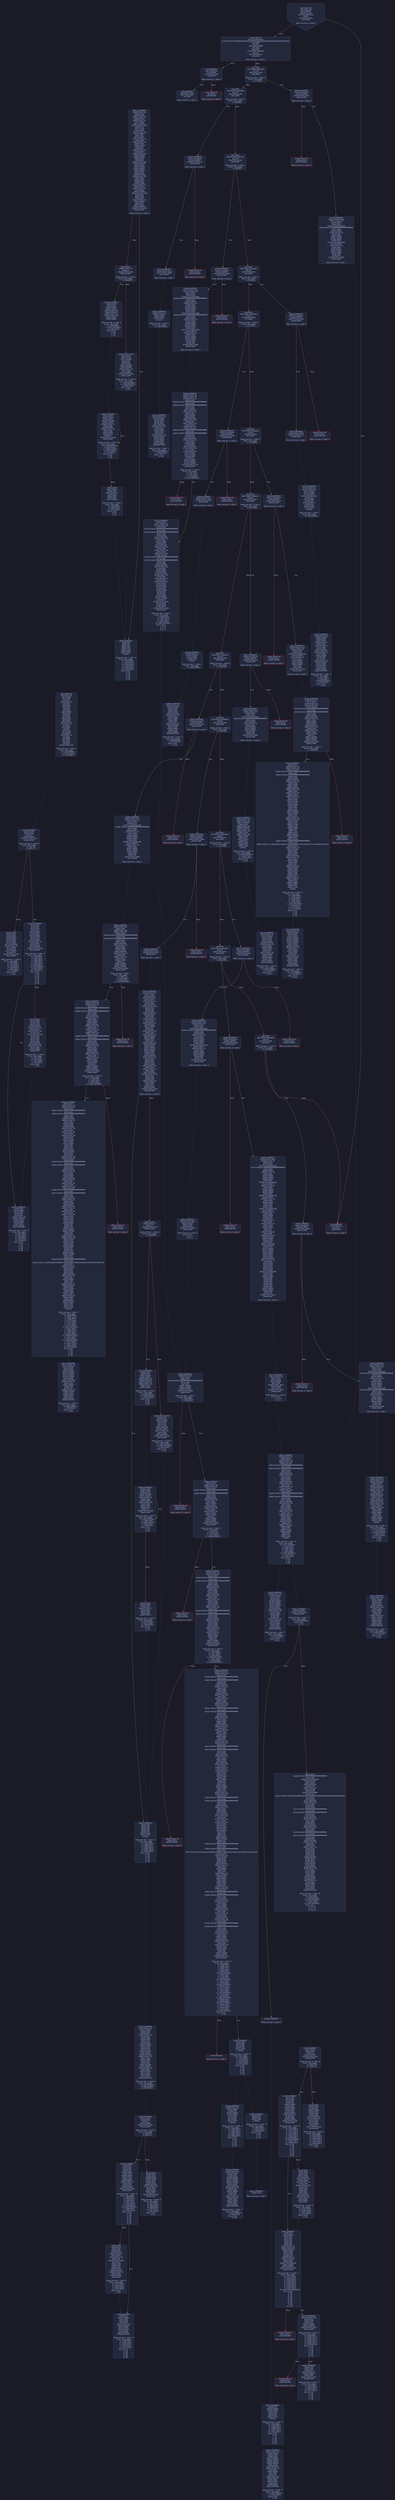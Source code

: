 digraph G {
    node [shape=box, style="filled, rounded", color="#565f89", fontcolor="#c0caf5", fontname="Helvetica", fillcolor="#24283b"];
    edge [color="#414868", fontcolor="#c0caf5", fontname="Helvetica"];
    bgcolor="#1a1b26";
    0 [ label = "[00] PUSH1 60
[02] PUSH1 40
[04] MSTORE
[05] PUSH1 04
[07] CALLDATASIZE
[08] LT
[09] PUSH2 00c5
[0c] JUMPI

Stack size req: 0, sizeΔ: 0
" shape = invhouse]
    1 [ label = "[0d] PUSH1 00
[0f] CALLDATALOAD
[10] PUSH29 0100000000000000000000000000000000000000000000000000000000
[2e] SWAP1
[2f] DIV
[30] PUSH4 ffffffff
[35] AND
[36] DUP1
[37] PUSH4 06fdde03
[3c] EQ
[3d] PUSH2 00ca
[40] JUMPI

Stack size req: 0, sizeΔ: 1
"]
    2 [ label = "[41] DUP1
[42] PUSH4 095ea7b3
[47] EQ
[48] PUSH2 0158
[4b] JUMPI

Stack size req: 1, sizeΔ: 0
Entry->Op usage:
	0->71:EQ:1
"]
    3 [ label = "[4c] DUP1
[4d] PUSH4 18160ddd
[52] EQ
[53] PUSH2 01b2
[56] JUMPI

Stack size req: 1, sizeΔ: 0
Entry->Op usage:
	0->82:EQ:1
"]
    4 [ label = "[57] DUP1
[58] PUSH4 23b872dd
[5d] EQ
[5e] PUSH2 01db
[61] JUMPI

Stack size req: 1, sizeΔ: 0
Entry->Op usage:
	0->93:EQ:1
"]
    5 [ label = "[62] DUP1
[63] PUSH4 313ce567
[68] EQ
[69] PUSH2 0254
[6c] JUMPI

Stack size req: 1, sizeΔ: 0
Entry->Op usage:
	0->104:EQ:1
"]
    6 [ label = "[6d] DUP1
[6e] PUSH4 378dc3dc
[73] EQ
[74] PUSH2 0283
[77] JUMPI

Stack size req: 1, sizeΔ: 0
Entry->Op usage:
	0->115:EQ:1
"]
    7 [ label = "[78] DUP1
[79] PUSH4 42966c68
[7e] EQ
[7f] PUSH2 02ac
[82] JUMPI

Stack size req: 1, sizeΔ: 0
Entry->Op usage:
	0->126:EQ:1
"]
    8 [ label = "[83] DUP1
[84] PUSH4 70a08231
[89] EQ
[8a] PUSH2 02e7
[8d] JUMPI

Stack size req: 1, sizeΔ: 0
Entry->Op usage:
	0->137:EQ:1
"]
    9 [ label = "[8e] DUP1
[8f] PUSH4 79cc6790
[94] EQ
[95] PUSH2 0334
[98] JUMPI

Stack size req: 1, sizeΔ: 0
Entry->Op usage:
	0->148:EQ:1
"]
    10 [ label = "[99] DUP1
[9a] PUSH4 95d89b41
[9f] EQ
[a0] PUSH2 038e
[a3] JUMPI

Stack size req: 1, sizeΔ: 0
Entry->Op usage:
	0->159:EQ:1
"]
    11 [ label = "[a4] DUP1
[a5] PUSH4 a9059cbb
[aa] EQ
[ab] PUSH2 041c
[ae] JUMPI

Stack size req: 1, sizeΔ: 0
Entry->Op usage:
	0->170:EQ:1
"]
    12 [ label = "[af] DUP1
[b0] PUSH4 cae9ca51
[b5] EQ
[b6] PUSH2 045e
[b9] JUMPI

Stack size req: 1, sizeΔ: 0
Entry->Op usage:
	0->181:EQ:1
"]
    13 [ label = "[ba] DUP1
[bb] PUSH4 dd62ed3e
[c0] EQ
[c1] PUSH2 04fb
[c4] JUMPI

Stack size req: 1, sizeΔ: 0
Entry->Op usage:
	0->192:EQ:1
"]
    14 [ label = "[c5] JUMPDEST
[c6] PUSH1 00
[c8] DUP1
[c9] REVERT

Stack size req: 0, sizeΔ: 0
" color = "red"]
    15 [ label = "[ca] JUMPDEST
[cb] CALLVALUE
[cc] ISZERO
[cd] PUSH2 00d5
[d0] JUMPI

Stack size req: 0, sizeΔ: 0
"]
    16 [ label = "[d1] PUSH1 00
[d3] DUP1
[d4] REVERT

Stack size req: 0, sizeΔ: 0
" color = "red"]
    17 [ label = "[d5] JUMPDEST
[d6] PUSH2 00dd
[d9] PUSH2 0567
[dc] JUMP

Stack size req: 0, sizeΔ: 1
"]
    18 [ label = "[dd] JUMPDEST
[de] PUSH1 40
[e0] MLOAD
[e1] DUP1
[e2] DUP1
[e3] PUSH1 20
[e5] ADD
[e6] DUP3
[e7] DUP2
[e8] SUB
[e9] DUP3
[ea] MSTORE
[eb] DUP4
[ec] DUP2
[ed] DUP2
[ee] MLOAD
[ef] DUP2
[f0] MSTORE
[f1] PUSH1 20
[f3] ADD
[f4] SWAP2
[f5] POP
[f6] DUP1
[f7] MLOAD
[f8] SWAP1
[f9] PUSH1 20
[fb] ADD
[fc] SWAP1
[fd] DUP1
[fe] DUP4
[ff] DUP4
[0100] PUSH1 00

Stack size req: 1, sizeΔ: 9
Entry->Op usage:
	0->238:MLOAD:0
	0->247:MLOAD:0
	0->251:ADD:1
"]
    19 [ label = "[0102] JUMPDEST
[0103] DUP4
[0104] DUP2
[0105] LT
[0106] ISZERO
[0107] PUSH2 011d
[010a] JUMPI

Stack size req: 4, sizeΔ: 0
Entry->Op usage:
	0->261:LT:0
	3->261:LT:1
"]
    20 [ label = "[010b] DUP1
[010c] DUP3
[010d] ADD
[010e] MLOAD
[010f] DUP2
[0110] DUP5
[0111] ADD
[0112] MSTORE
[0113] PUSH1 20
[0115] DUP2
[0116] ADD
[0117] SWAP1
[0118] POP
[0119] PUSH2 0102
[011c] JUMP

Stack size req: 3, sizeΔ: 0
Entry->Op usage:
	0->269:ADD:1
	0->273:ADD:1
	0->278:ADD:0
	0->280:POP:0
	1->269:ADD:0
	2->273:ADD:0
Entry->Exit:
	0->😵
"]
    21 [ label = "[011d] JUMPDEST
[011e] POP
[011f] POP
[0120] POP
[0121] POP
[0122] SWAP1
[0123] POP
[0124] SWAP1
[0125] DUP2
[0126] ADD
[0127] SWAP1
[0128] PUSH1 1f
[012a] AND
[012b] DUP1
[012c] ISZERO
[012d] PUSH2 014a
[0130] JUMPI

Stack size req: 7, sizeΔ: -5
Entry->Op usage:
	0->286:POP:0
	1->287:POP:0
	2->288:POP:0
	3->289:POP:0
	4->294:ADD:0
	4->298:AND:1
	4->300:ISZERO:0
	5->291:POP:0
	6->294:ADD:1
Entry->Exit:
	0->😵
	1->😵
	2->😵
	3->😵
	4->0
	5->😵
	6->😵
"]
    22 [ label = "[0131] DUP1
[0132] DUP3
[0133] SUB
[0134] DUP1
[0135] MLOAD
[0136] PUSH1 01
[0138] DUP4
[0139] PUSH1 20
[013b] SUB
[013c] PUSH2 0100
[013f] EXP
[0140] SUB
[0141] NOT
[0142] AND
[0143] DUP2
[0144] MSTORE
[0145] PUSH1 20
[0147] ADD
[0148] SWAP2
[0149] POP

Stack size req: 2, sizeΔ: 0
Entry->Op usage:
	0->307:SUB:1
	0->315:SUB:1
	1->307:SUB:0
	1->329:POP:0
Entry->Exit:
	1->😵
"]
    23 [ label = "[014a] JUMPDEST
[014b] POP
[014c] SWAP3
[014d] POP
[014e] POP
[014f] POP
[0150] PUSH1 40
[0152] MLOAD
[0153] DUP1
[0154] SWAP2
[0155] SUB
[0156] SWAP1
[0157] RETURN

Stack size req: 5, sizeΔ: -5
Entry->Op usage:
	0->331:POP:0
	1->341:SUB:0
	2->334:POP:0
	3->335:POP:0
	4->333:POP:0
Entry->Exit:
	0->😵
	1->😵
	2->😵
	3->😵
	4->😵
" color = "darkblue"]
    24 [ label = "[0158] JUMPDEST
[0159] CALLVALUE
[015a] ISZERO
[015b] PUSH2 0163
[015e] JUMPI

Stack size req: 0, sizeΔ: 0
"]
    25 [ label = "[015f] PUSH1 00
[0161] DUP1
[0162] REVERT

Stack size req: 0, sizeΔ: 0
" color = "red"]
    26 [ label = "[0163] JUMPDEST
[0164] PUSH2 0198
[0167] PUSH1 04
[0169] DUP1
[016a] DUP1
[016b] CALLDATALOAD
[016c] PUSH20 ffffffffffffffffffffffffffffffffffffffff
[0181] AND
[0182] SWAP1
[0183] PUSH1 20
[0185] ADD
[0186] SWAP1
[0187] SWAP2
[0188] SWAP1
[0189] DUP1
[018a] CALLDATALOAD
[018b] SWAP1
[018c] PUSH1 20
[018e] ADD
[018f] SWAP1
[0190] SWAP2
[0191] SWAP1
[0192] POP
[0193] POP
[0194] PUSH2 0605
[0197] JUMP

Stack size req: 0, sizeΔ: 3
"]
    27 [ label = "[0198] JUMPDEST
[0199] PUSH1 40
[019b] MLOAD
[019c] DUP1
[019d] DUP3
[019e] ISZERO
[019f] ISZERO
[01a0] ISZERO
[01a1] ISZERO
[01a2] DUP2
[01a3] MSTORE
[01a4] PUSH1 20
[01a6] ADD
[01a7] SWAP2
[01a8] POP
[01a9] POP
[01aa] PUSH1 40
[01ac] MLOAD
[01ad] DUP1
[01ae] SWAP2
[01af] SUB
[01b0] SWAP1
[01b1] RETURN

Stack size req: 1, sizeΔ: -1
Entry->Op usage:
	0->414:ISZERO:0
	0->424:POP:0
Entry->Exit:
	0->😵
" color = "darkblue"]
    28 [ label = "[01b2] JUMPDEST
[01b3] CALLVALUE
[01b4] ISZERO
[01b5] PUSH2 01bd
[01b8] JUMPI

Stack size req: 0, sizeΔ: 0
"]
    29 [ label = "[01b9] PUSH1 00
[01bb] DUP1
[01bc] REVERT

Stack size req: 0, sizeΔ: 0
" color = "red"]
    30 [ label = "[01bd] JUMPDEST
[01be] PUSH2 01c5
[01c1] PUSH2 0692
[01c4] JUMP

Stack size req: 0, sizeΔ: 1
"]
    31 [ label = "[01c5] JUMPDEST
[01c6] PUSH1 40
[01c8] MLOAD
[01c9] DUP1
[01ca] DUP3
[01cb] DUP2
[01cc] MSTORE
[01cd] PUSH1 20
[01cf] ADD
[01d0] SWAP2
[01d1] POP
[01d2] POP
[01d3] PUSH1 40
[01d5] MLOAD
[01d6] DUP1
[01d7] SWAP2
[01d8] SUB
[01d9] SWAP1
[01da] RETURN

Stack size req: 1, sizeΔ: -1
Entry->Op usage:
	0->460:MSTORE:1
	0->465:POP:0
Entry->Exit:
	0->😵
" color = "darkblue"]
    32 [ label = "[01db] JUMPDEST
[01dc] CALLVALUE
[01dd] ISZERO
[01de] PUSH2 01e6
[01e1] JUMPI

Stack size req: 0, sizeΔ: 0
"]
    33 [ label = "[01e2] PUSH1 00
[01e4] DUP1
[01e5] REVERT

Stack size req: 0, sizeΔ: 0
" color = "red"]
    34 [ label = "[01e6] JUMPDEST
[01e7] PUSH2 023a
[01ea] PUSH1 04
[01ec] DUP1
[01ed] DUP1
[01ee] CALLDATALOAD
[01ef] PUSH20 ffffffffffffffffffffffffffffffffffffffff
[0204] AND
[0205] SWAP1
[0206] PUSH1 20
[0208] ADD
[0209] SWAP1
[020a] SWAP2
[020b] SWAP1
[020c] DUP1
[020d] CALLDATALOAD
[020e] PUSH20 ffffffffffffffffffffffffffffffffffffffff
[0223] AND
[0224] SWAP1
[0225] PUSH1 20
[0227] ADD
[0228] SWAP1
[0229] SWAP2
[022a] SWAP1
[022b] DUP1
[022c] CALLDATALOAD
[022d] SWAP1
[022e] PUSH1 20
[0230] ADD
[0231] SWAP1
[0232] SWAP2
[0233] SWAP1
[0234] POP
[0235] POP
[0236] PUSH2 0698
[0239] JUMP

Stack size req: 0, sizeΔ: 4
"]
    35 [ label = "[023a] JUMPDEST
[023b] PUSH1 40
[023d] MLOAD
[023e] DUP1
[023f] DUP3
[0240] ISZERO
[0241] ISZERO
[0242] ISZERO
[0243] ISZERO
[0244] DUP2
[0245] MSTORE
[0246] PUSH1 20
[0248] ADD
[0249] SWAP2
[024a] POP
[024b] POP
[024c] PUSH1 40
[024e] MLOAD
[024f] DUP1
[0250] SWAP2
[0251] SUB
[0252] SWAP1
[0253] RETURN

Stack size req: 1, sizeΔ: -1
Entry->Op usage:
	0->576:ISZERO:0
	0->586:POP:0
Entry->Exit:
	0->😵
" color = "darkblue"]
    36 [ label = "[0254] JUMPDEST
[0255] CALLVALUE
[0256] ISZERO
[0257] PUSH2 025f
[025a] JUMPI

Stack size req: 0, sizeΔ: 0
"]
    37 [ label = "[025b] PUSH1 00
[025d] DUP1
[025e] REVERT

Stack size req: 0, sizeΔ: 0
" color = "red"]
    38 [ label = "[025f] JUMPDEST
[0260] PUSH2 0267
[0263] PUSH2 07c5
[0266] JUMP

Stack size req: 0, sizeΔ: 1
"]
    39 [ label = "[0267] JUMPDEST
[0268] PUSH1 40
[026a] MLOAD
[026b] DUP1
[026c] DUP3
[026d] PUSH1 ff
[026f] AND
[0270] PUSH1 ff
[0272] AND
[0273] DUP2
[0274] MSTORE
[0275] PUSH1 20
[0277] ADD
[0278] SWAP2
[0279] POP
[027a] POP
[027b] PUSH1 40
[027d] MLOAD
[027e] DUP1
[027f] SWAP2
[0280] SUB
[0281] SWAP1
[0282] RETURN

Stack size req: 1, sizeΔ: -1
Entry->Op usage:
	0->623:AND:1
	0->626:AND:1
	0->628:MSTORE:1
	0->633:POP:0
Entry->Exit:
	0->😵
" color = "darkblue"]
    40 [ label = "[0283] JUMPDEST
[0284] CALLVALUE
[0285] ISZERO
[0286] PUSH2 028e
[0289] JUMPI

Stack size req: 0, sizeΔ: 0
"]
    41 [ label = "[028a] PUSH1 00
[028c] DUP1
[028d] REVERT

Stack size req: 0, sizeΔ: 0
" color = "red"]
    42 [ label = "[028e] JUMPDEST
[028f] PUSH2 0296
[0292] PUSH2 07d8
[0295] JUMP

Stack size req: 0, sizeΔ: 1
"]
    43 [ label = "[0296] JUMPDEST
[0297] PUSH1 40
[0299] MLOAD
[029a] DUP1
[029b] DUP3
[029c] DUP2
[029d] MSTORE
[029e] PUSH1 20
[02a0] ADD
[02a1] SWAP2
[02a2] POP
[02a3] POP
[02a4] PUSH1 40
[02a6] MLOAD
[02a7] DUP1
[02a8] SWAP2
[02a9] SUB
[02aa] SWAP1
[02ab] RETURN

Stack size req: 1, sizeΔ: -1
Entry->Op usage:
	0->669:MSTORE:1
	0->674:POP:0
Entry->Exit:
	0->😵
" color = "darkblue"]
    44 [ label = "[02ac] JUMPDEST
[02ad] CALLVALUE
[02ae] ISZERO
[02af] PUSH2 02b7
[02b2] JUMPI

Stack size req: 0, sizeΔ: 0
"]
    45 [ label = "[02b3] PUSH1 00
[02b5] DUP1
[02b6] REVERT

Stack size req: 0, sizeΔ: 0
" color = "red"]
    46 [ label = "[02b7] JUMPDEST
[02b8] PUSH2 02cd
[02bb] PUSH1 04
[02bd] DUP1
[02be] DUP1
[02bf] CALLDATALOAD
[02c0] SWAP1
[02c1] PUSH1 20
[02c3] ADD
[02c4] SWAP1
[02c5] SWAP2
[02c6] SWAP1
[02c7] POP
[02c8] POP
[02c9] PUSH2 07de
[02cc] JUMP

Stack size req: 0, sizeΔ: 2
"]
    47 [ label = "[02cd] JUMPDEST
[02ce] PUSH1 40
[02d0] MLOAD
[02d1] DUP1
[02d2] DUP3
[02d3] ISZERO
[02d4] ISZERO
[02d5] ISZERO
[02d6] ISZERO
[02d7] DUP2
[02d8] MSTORE
[02d9] PUSH1 20
[02db] ADD
[02dc] SWAP2
[02dd] POP
[02de] POP
[02df] PUSH1 40
[02e1] MLOAD
[02e2] DUP1
[02e3] SWAP2
[02e4] SUB
[02e5] SWAP1
[02e6] RETURN

Stack size req: 1, sizeΔ: -1
Entry->Op usage:
	0->723:ISZERO:0
	0->733:POP:0
Entry->Exit:
	0->😵
" color = "darkblue"]
    48 [ label = "[02e7] JUMPDEST
[02e8] CALLVALUE
[02e9] ISZERO
[02ea] PUSH2 02f2
[02ed] JUMPI

Stack size req: 0, sizeΔ: 0
"]
    49 [ label = "[02ee] PUSH1 00
[02f0] DUP1
[02f1] REVERT

Stack size req: 0, sizeΔ: 0
" color = "red"]
    50 [ label = "[02f2] JUMPDEST
[02f3] PUSH2 031e
[02f6] PUSH1 04
[02f8] DUP1
[02f9] DUP1
[02fa] CALLDATALOAD
[02fb] PUSH20 ffffffffffffffffffffffffffffffffffffffff
[0310] AND
[0311] SWAP1
[0312] PUSH1 20
[0314] ADD
[0315] SWAP1
[0316] SWAP2
[0317] SWAP1
[0318] POP
[0319] POP
[031a] PUSH2 08e2
[031d] JUMP

Stack size req: 0, sizeΔ: 2
"]
    51 [ label = "[031e] JUMPDEST
[031f] PUSH1 40
[0321] MLOAD
[0322] DUP1
[0323] DUP3
[0324] DUP2
[0325] MSTORE
[0326] PUSH1 20
[0328] ADD
[0329] SWAP2
[032a] POP
[032b] POP
[032c] PUSH1 40
[032e] MLOAD
[032f] DUP1
[0330] SWAP2
[0331] SUB
[0332] SWAP1
[0333] RETURN

Stack size req: 1, sizeΔ: -1
Entry->Op usage:
	0->805:MSTORE:1
	0->810:POP:0
Entry->Exit:
	0->😵
" color = "darkblue"]
    52 [ label = "[0334] JUMPDEST
[0335] CALLVALUE
[0336] ISZERO
[0337] PUSH2 033f
[033a] JUMPI

Stack size req: 0, sizeΔ: 0
"]
    53 [ label = "[033b] PUSH1 00
[033d] DUP1
[033e] REVERT

Stack size req: 0, sizeΔ: 0
" color = "red"]
    54 [ label = "[033f] JUMPDEST
[0340] PUSH2 0374
[0343] PUSH1 04
[0345] DUP1
[0346] DUP1
[0347] CALLDATALOAD
[0348] PUSH20 ffffffffffffffffffffffffffffffffffffffff
[035d] AND
[035e] SWAP1
[035f] PUSH1 20
[0361] ADD
[0362] SWAP1
[0363] SWAP2
[0364] SWAP1
[0365] DUP1
[0366] CALLDATALOAD
[0367] SWAP1
[0368] PUSH1 20
[036a] ADD
[036b] SWAP1
[036c] SWAP2
[036d] SWAP1
[036e] POP
[036f] POP
[0370] PUSH2 08fa
[0373] JUMP

Stack size req: 0, sizeΔ: 3
"]
    55 [ label = "[0374] JUMPDEST
[0375] PUSH1 40
[0377] MLOAD
[0378] DUP1
[0379] DUP3
[037a] ISZERO
[037b] ISZERO
[037c] ISZERO
[037d] ISZERO
[037e] DUP2
[037f] MSTORE
[0380] PUSH1 20
[0382] ADD
[0383] SWAP2
[0384] POP
[0385] POP
[0386] PUSH1 40
[0388] MLOAD
[0389] DUP1
[038a] SWAP2
[038b] SUB
[038c] SWAP1
[038d] RETURN

Stack size req: 1, sizeΔ: -1
Entry->Op usage:
	0->890:ISZERO:0
	0->900:POP:0
Entry->Exit:
	0->😵
" color = "darkblue"]
    56 [ label = "[038e] JUMPDEST
[038f] CALLVALUE
[0390] ISZERO
[0391] PUSH2 0399
[0394] JUMPI

Stack size req: 0, sizeΔ: 0
"]
    57 [ label = "[0395] PUSH1 00
[0397] DUP1
[0398] REVERT

Stack size req: 0, sizeΔ: 0
" color = "red"]
    58 [ label = "[0399] JUMPDEST
[039a] PUSH2 03a1
[039d] PUSH2 0b14
[03a0] JUMP

Stack size req: 0, sizeΔ: 1
"]
    59 [ label = "[03a1] JUMPDEST
[03a2] PUSH1 40
[03a4] MLOAD
[03a5] DUP1
[03a6] DUP1
[03a7] PUSH1 20
[03a9] ADD
[03aa] DUP3
[03ab] DUP2
[03ac] SUB
[03ad] DUP3
[03ae] MSTORE
[03af] DUP4
[03b0] DUP2
[03b1] DUP2
[03b2] MLOAD
[03b3] DUP2
[03b4] MSTORE
[03b5] PUSH1 20
[03b7] ADD
[03b8] SWAP2
[03b9] POP
[03ba] DUP1
[03bb] MLOAD
[03bc] SWAP1
[03bd] PUSH1 20
[03bf] ADD
[03c0] SWAP1
[03c1] DUP1
[03c2] DUP4
[03c3] DUP4
[03c4] PUSH1 00

Stack size req: 1, sizeΔ: 9
Entry->Op usage:
	0->946:MLOAD:0
	0->955:MLOAD:0
	0->959:ADD:1
"]
    60 [ label = "[03c6] JUMPDEST
[03c7] DUP4
[03c8] DUP2
[03c9] LT
[03ca] ISZERO
[03cb] PUSH2 03e1
[03ce] JUMPI

Stack size req: 4, sizeΔ: 0
Entry->Op usage:
	0->969:LT:0
	3->969:LT:1
"]
    61 [ label = "[03cf] DUP1
[03d0] DUP3
[03d1] ADD
[03d2] MLOAD
[03d3] DUP2
[03d4] DUP5
[03d5] ADD
[03d6] MSTORE
[03d7] PUSH1 20
[03d9] DUP2
[03da] ADD
[03db] SWAP1
[03dc] POP
[03dd] PUSH2 03c6
[03e0] JUMP

Stack size req: 3, sizeΔ: 0
Entry->Op usage:
	0->977:ADD:1
	0->981:ADD:1
	0->986:ADD:0
	0->988:POP:0
	1->977:ADD:0
	2->981:ADD:0
Entry->Exit:
	0->😵
"]
    62 [ label = "[03e1] JUMPDEST
[03e2] POP
[03e3] POP
[03e4] POP
[03e5] POP
[03e6] SWAP1
[03e7] POP
[03e8] SWAP1
[03e9] DUP2
[03ea] ADD
[03eb] SWAP1
[03ec] PUSH1 1f
[03ee] AND
[03ef] DUP1
[03f0] ISZERO
[03f1] PUSH2 040e
[03f4] JUMPI

Stack size req: 7, sizeΔ: -5
Entry->Op usage:
	0->994:POP:0
	1->995:POP:0
	2->996:POP:0
	3->997:POP:0
	4->1002:ADD:0
	4->1006:AND:1
	4->1008:ISZERO:0
	5->999:POP:0
	6->1002:ADD:1
Entry->Exit:
	0->😵
	1->😵
	2->😵
	3->😵
	4->0
	5->😵
	6->😵
"]
    63 [ label = "[03f5] DUP1
[03f6] DUP3
[03f7] SUB
[03f8] DUP1
[03f9] MLOAD
[03fa] PUSH1 01
[03fc] DUP4
[03fd] PUSH1 20
[03ff] SUB
[0400] PUSH2 0100
[0403] EXP
[0404] SUB
[0405] NOT
[0406] AND
[0407] DUP2
[0408] MSTORE
[0409] PUSH1 20
[040b] ADD
[040c] SWAP2
[040d] POP

Stack size req: 2, sizeΔ: 0
Entry->Op usage:
	0->1015:SUB:1
	0->1023:SUB:1
	1->1015:SUB:0
	1->1037:POP:0
Entry->Exit:
	1->😵
"]
    64 [ label = "[040e] JUMPDEST
[040f] POP
[0410] SWAP3
[0411] POP
[0412] POP
[0413] POP
[0414] PUSH1 40
[0416] MLOAD
[0417] DUP1
[0418] SWAP2
[0419] SUB
[041a] SWAP1
[041b] RETURN

Stack size req: 5, sizeΔ: -5
Entry->Op usage:
	0->1039:POP:0
	1->1049:SUB:0
	2->1042:POP:0
	3->1043:POP:0
	4->1041:POP:0
Entry->Exit:
	0->😵
	1->😵
	2->😵
	3->😵
	4->😵
" color = "darkblue"]
    65 [ label = "[041c] JUMPDEST
[041d] CALLVALUE
[041e] ISZERO
[041f] PUSH2 0427
[0422] JUMPI

Stack size req: 0, sizeΔ: 0
"]
    66 [ label = "[0423] PUSH1 00
[0425] DUP1
[0426] REVERT

Stack size req: 0, sizeΔ: 0
" color = "red"]
    67 [ label = "[0427] JUMPDEST
[0428] PUSH2 045c
[042b] PUSH1 04
[042d] DUP1
[042e] DUP1
[042f] CALLDATALOAD
[0430] PUSH20 ffffffffffffffffffffffffffffffffffffffff
[0445] AND
[0446] SWAP1
[0447] PUSH1 20
[0449] ADD
[044a] SWAP1
[044b] SWAP2
[044c] SWAP1
[044d] DUP1
[044e] CALLDATALOAD
[044f] SWAP1
[0450] PUSH1 20
[0452] ADD
[0453] SWAP1
[0454] SWAP2
[0455] SWAP1
[0456] POP
[0457] POP
[0458] PUSH2 0bb2
[045b] JUMP

Stack size req: 0, sizeΔ: 3
"]
    68 [ label = "[045c] JUMPDEST
[045d] STOP

Stack size req: 0, sizeΔ: 0
" color = "darkblue"]
    69 [ label = "[045e] JUMPDEST
[045f] CALLVALUE
[0460] ISZERO
[0461] PUSH2 0469
[0464] JUMPI

Stack size req: 0, sizeΔ: 0
"]
    70 [ label = "[0465] PUSH1 00
[0467] DUP1
[0468] REVERT

Stack size req: 0, sizeΔ: 0
" color = "red"]
    71 [ label = "[0469] JUMPDEST
[046a] PUSH2 04e1
[046d] PUSH1 04
[046f] DUP1
[0470] DUP1
[0471] CALLDATALOAD
[0472] PUSH20 ffffffffffffffffffffffffffffffffffffffff
[0487] AND
[0488] SWAP1
[0489] PUSH1 20
[048b] ADD
[048c] SWAP1
[048d] SWAP2
[048e] SWAP1
[048f] DUP1
[0490] CALLDATALOAD
[0491] SWAP1
[0492] PUSH1 20
[0494] ADD
[0495] SWAP1
[0496] SWAP2
[0497] SWAP1
[0498] DUP1
[0499] CALLDATALOAD
[049a] SWAP1
[049b] PUSH1 20
[049d] ADD
[049e] SWAP1
[049f] DUP3
[04a0] ADD
[04a1] DUP1
[04a2] CALLDATALOAD
[04a3] SWAP1
[04a4] PUSH1 20
[04a6] ADD
[04a7] SWAP1
[04a8] DUP1
[04a9] DUP1
[04aa] PUSH1 1f
[04ac] ADD
[04ad] PUSH1 20
[04af] DUP1
[04b0] SWAP2
[04b1] DIV
[04b2] MUL
[04b3] PUSH1 20
[04b5] ADD
[04b6] PUSH1 40
[04b8] MLOAD
[04b9] SWAP1
[04ba] DUP2
[04bb] ADD
[04bc] PUSH1 40
[04be] MSTORE
[04bf] DUP1
[04c0] SWAP4
[04c1] SWAP3
[04c2] SWAP2
[04c3] SWAP1
[04c4] DUP2
[04c5] DUP2
[04c6] MSTORE
[04c7] PUSH1 20
[04c9] ADD
[04ca] DUP4
[04cb] DUP4
[04cc] DUP1
[04cd] DUP3
[04ce] DUP5
[04cf] CALLDATACOPY
[04d0] DUP3
[04d1] ADD
[04d2] SWAP2
[04d3] POP
[04d4] POP
[04d5] POP
[04d6] POP
[04d7] POP
[04d8] POP
[04d9] SWAP2
[04da] SWAP1
[04db] POP
[04dc] POP
[04dd] PUSH2 0bc1
[04e0] JUMP

Stack size req: 0, sizeΔ: 4
"]
    72 [ label = "[04e1] JUMPDEST
[04e2] PUSH1 40
[04e4] MLOAD
[04e5] DUP1
[04e6] DUP3
[04e7] ISZERO
[04e8] ISZERO
[04e9] ISZERO
[04ea] ISZERO
[04eb] DUP2
[04ec] MSTORE
[04ed] PUSH1 20
[04ef] ADD
[04f0] SWAP2
[04f1] POP
[04f2] POP
[04f3] PUSH1 40
[04f5] MLOAD
[04f6] DUP1
[04f7] SWAP2
[04f8] SUB
[04f9] SWAP1
[04fa] RETURN

Stack size req: 1, sizeΔ: -1
Entry->Op usage:
	0->1255:ISZERO:0
	0->1265:POP:0
Entry->Exit:
	0->😵
" color = "darkblue"]
    73 [ label = "[04fb] JUMPDEST
[04fc] CALLVALUE
[04fd] ISZERO
[04fe] PUSH2 0506
[0501] JUMPI

Stack size req: 0, sizeΔ: 0
"]
    74 [ label = "[0502] PUSH1 00
[0504] DUP1
[0505] REVERT

Stack size req: 0, sizeΔ: 0
" color = "red"]
    75 [ label = "[0506] JUMPDEST
[0507] PUSH2 0551
[050a] PUSH1 04
[050c] DUP1
[050d] DUP1
[050e] CALLDATALOAD
[050f] PUSH20 ffffffffffffffffffffffffffffffffffffffff
[0524] AND
[0525] SWAP1
[0526] PUSH1 20
[0528] ADD
[0529] SWAP1
[052a] SWAP2
[052b] SWAP1
[052c] DUP1
[052d] CALLDATALOAD
[052e] PUSH20 ffffffffffffffffffffffffffffffffffffffff
[0543] AND
[0544] SWAP1
[0545] PUSH1 20
[0547] ADD
[0548] SWAP1
[0549] SWAP2
[054a] SWAP1
[054b] POP
[054c] POP
[054d] PUSH2 0d3f
[0550] JUMP

Stack size req: 0, sizeΔ: 3
"]
    76 [ label = "[0551] JUMPDEST
[0552] PUSH1 40
[0554] MLOAD
[0555] DUP1
[0556] DUP3
[0557] DUP2
[0558] MSTORE
[0559] PUSH1 20
[055b] ADD
[055c] SWAP2
[055d] POP
[055e] POP
[055f] PUSH1 40
[0561] MLOAD
[0562] DUP1
[0563] SWAP2
[0564] SUB
[0565] SWAP1
[0566] RETURN

Stack size req: 1, sizeΔ: -1
Entry->Op usage:
	0->1368:MSTORE:1
	0->1373:POP:0
Entry->Exit:
	0->😵
" color = "darkblue"]
    77 [ label = "[0567] JUMPDEST
[0568] PUSH1 00
[056a] DUP1
[056b] SLOAD
[056c] PUSH1 01
[056e] DUP2
[056f] PUSH1 01
[0571] AND
[0572] ISZERO
[0573] PUSH2 0100
[0576] MUL
[0577] SUB
[0578] AND
[0579] PUSH1 02
[057b] SWAP1
[057c] DIV
[057d] DUP1
[057e] PUSH1 1f
[0580] ADD
[0581] PUSH1 20
[0583] DUP1
[0584] SWAP2
[0585] DIV
[0586] MUL
[0587] PUSH1 20
[0589] ADD
[058a] PUSH1 40
[058c] MLOAD
[058d] SWAP1
[058e] DUP2
[058f] ADD
[0590] PUSH1 40
[0592] MSTORE
[0593] DUP1
[0594] SWAP3
[0595] SWAP2
[0596] SWAP1
[0597] DUP2
[0598] DUP2
[0599] MSTORE
[059a] PUSH1 20
[059c] ADD
[059d] DUP3
[059e] DUP1
[059f] SLOAD
[05a0] PUSH1 01
[05a2] DUP2
[05a3] PUSH1 01
[05a5] AND
[05a6] ISZERO
[05a7] PUSH2 0100
[05aa] MUL
[05ab] SUB
[05ac] AND
[05ad] PUSH1 02
[05af] SWAP1
[05b0] DIV
[05b1] DUP1
[05b2] ISZERO
[05b3] PUSH2 05fd
[05b6] JUMPI

Stack size req: 0, sizeΔ: 6
"]
    78 [ label = "[05b7] DUP1
[05b8] PUSH1 1f
[05ba] LT
[05bb] PUSH2 05d2
[05be] JUMPI

Stack size req: 1, sizeΔ: 0
Entry->Op usage:
	0->1466:LT:1
"]
    79 [ label = "[05bf] PUSH2 0100
[05c2] DUP1
[05c3] DUP4
[05c4] SLOAD
[05c5] DIV
[05c6] MUL
[05c7] DUP4
[05c8] MSTORE
[05c9] SWAP2
[05ca] PUSH1 20
[05cc] ADD
[05cd] SWAP2
[05ce] PUSH2 05fd
[05d1] JUMP

Stack size req: 3, sizeΔ: 0
Entry->Op usage:
	1->1476:SLOAD:0
	2->1480:MSTORE:0
	2->1484:ADD:1
Entry->Exit:
	2->😵
"]
    80 [ label = "[05d2] JUMPDEST
[05d3] DUP3
[05d4] ADD
[05d5] SWAP2
[05d6] SWAP1
[05d7] PUSH1 00
[05d9] MSTORE
[05da] PUSH1 20
[05dc] PUSH1 00
[05de] SHA3
[05df] SWAP1

Stack size req: 3, sizeΔ: 0
Entry->Op usage:
	0->1492:ADD:1
	1->1497:MSTORE:1
	2->1492:ADD:0
Entry->Exit:
	0->😵
	1->😵
	2->0
"]
    81 [ label = "[05e0] JUMPDEST
[05e1] DUP2
[05e2] SLOAD
[05e3] DUP2
[05e4] MSTORE
[05e5] SWAP1
[05e6] PUSH1 01
[05e8] ADD
[05e9] SWAP1
[05ea] PUSH1 20
[05ec] ADD
[05ed] DUP1
[05ee] DUP4
[05ef] GT
[05f0] PUSH2 05e0
[05f3] JUMPI

Stack size req: 3, sizeΔ: 0
Entry->Op usage:
	0->1508:MSTORE:0
	0->1516:ADD:1
	1->1506:SLOAD:0
	1->1512:ADD:1
	2->1519:GT:0
Entry->Exit:
	0->😵
	1->😵
"]
    82 [ label = "[05f4] DUP3
[05f5] SWAP1
[05f6] SUB
[05f7] PUSH1 1f
[05f9] AND
[05fa] DUP3
[05fb] ADD
[05fc] SWAP2

Stack size req: 3, sizeΔ: 0
Entry->Op usage:
	0->1526:SUB:0
	2->1526:SUB:1
	2->1531:ADD:0
Entry->Exit:
	0->😵
	2->0
"]
    83 [ label = "[05fd] JUMPDEST
[05fe] POP
[05ff] POP
[0600] POP
[0601] POP
[0602] POP
[0603] DUP2
[0604] JUMP
Indirect!

Stack size req: 7, sizeΔ: -5
Entry->Op usage:
	0->1534:POP:0
	1->1535:POP:0
	2->1536:POP:0
	3->1537:POP:0
	4->1538:POP:0
	6->1540:JUMP:0
Entry->Exit:
	0->😵
	1->😵
	2->😵
	3->😵
	4->😵
" color = "teal"]
    84 [ label = "[0605] JUMPDEST
[0606] PUSH1 00
[0608] DUP2
[0609] PUSH1 06
[060b] PUSH1 00
[060d] CALLER
[060e] PUSH20 ffffffffffffffffffffffffffffffffffffffff
[0623] AND
[0624] PUSH20 ffffffffffffffffffffffffffffffffffffffff
[0639] AND
[063a] DUP2
[063b] MSTORE
[063c] PUSH1 20
[063e] ADD
[063f] SWAP1
[0640] DUP2
[0641] MSTORE
[0642] PUSH1 20
[0644] ADD
[0645] PUSH1 00
[0647] SHA3
[0648] PUSH1 00
[064a] DUP6
[064b] PUSH20 ffffffffffffffffffffffffffffffffffffffff
[0660] AND
[0661] PUSH20 ffffffffffffffffffffffffffffffffffffffff
[0676] AND
[0677] DUP2
[0678] MSTORE
[0679] PUSH1 20
[067b] ADD
[067c] SWAP1
[067d] DUP2
[067e] MSTORE
[067f] PUSH1 20
[0681] ADD
[0682] PUSH1 00
[0684] SHA3
[0685] DUP2
[0686] SWAP1
[0687] SSTORE
[0688] POP
[0689] PUSH1 01
[068b] SWAP1
[068c] POP
[068d] SWAP3
[068e] SWAP2
[068f] POP
[0690] POP
[0691] JUMP
Indirect!

Stack size req: 3, sizeΔ: -2
Entry->Op usage:
	0->1671:SSTORE:1
	0->1672:POP:0
	0->1680:POP:0
	1->1632:AND:1
	1->1654:AND:1
	1->1656:MSTORE:1
	1->1679:POP:0
	2->1681:JUMP:0
Entry->Exit:
	0->😵
	1->😵
	2->😵
" color = "teal"]
    85 [ label = "[0692] JUMPDEST
[0693] PUSH1 04
[0695] SLOAD
[0696] DUP2
[0697] JUMP
Indirect!

Stack size req: 1, sizeΔ: 1
Entry->Op usage:
	0->1687:JUMP:0
" color = "teal"]
    86 [ label = "[0698] JUMPDEST
[0699] PUSH1 00
[069b] PUSH1 06
[069d] PUSH1 00
[069f] DUP6
[06a0] PUSH20 ffffffffffffffffffffffffffffffffffffffff
[06b5] AND
[06b6] PUSH20 ffffffffffffffffffffffffffffffffffffffff
[06cb] AND
[06cc] DUP2
[06cd] MSTORE
[06ce] PUSH1 20
[06d0] ADD
[06d1] SWAP1
[06d2] DUP2
[06d3] MSTORE
[06d4] PUSH1 20
[06d6] ADD
[06d7] PUSH1 00
[06d9] SHA3
[06da] PUSH1 00
[06dc] CALLER
[06dd] PUSH20 ffffffffffffffffffffffffffffffffffffffff
[06f2] AND
[06f3] PUSH20 ffffffffffffffffffffffffffffffffffffffff
[0708] AND
[0709] DUP2
[070a] MSTORE
[070b] PUSH1 20
[070d] ADD
[070e] SWAP1
[070f] DUP2
[0710] MSTORE
[0711] PUSH1 20
[0713] ADD
[0714] PUSH1 00
[0716] SHA3
[0717] SLOAD
[0718] DUP3
[0719] GT
[071a] ISZERO
[071b] ISZERO
[071c] ISZERO
[071d] PUSH2 0725
[0720] JUMPI

Stack size req: 3, sizeΔ: 1
Entry->Op usage:
	0->1817:GT:0
	2->1717:AND:1
	2->1739:AND:1
	2->1741:MSTORE:1
"]
    87 [ label = "[0721] PUSH1 00
[0723] DUP1
[0724] REVERT

Stack size req: 0, sizeΔ: 0
" color = "red"]
    88 [ label = "[0725] JUMPDEST
[0726] DUP2
[0727] PUSH1 06
[0729] PUSH1 00
[072b] DUP7
[072c] PUSH20 ffffffffffffffffffffffffffffffffffffffff
[0741] AND
[0742] PUSH20 ffffffffffffffffffffffffffffffffffffffff
[0757] AND
[0758] DUP2
[0759] MSTORE
[075a] PUSH1 20
[075c] ADD
[075d] SWAP1
[075e] DUP2
[075f] MSTORE
[0760] PUSH1 20
[0762] ADD
[0763] PUSH1 00
[0765] SHA3
[0766] PUSH1 00
[0768] CALLER
[0769] PUSH20 ffffffffffffffffffffffffffffffffffffffff
[077e] AND
[077f] PUSH20 ffffffffffffffffffffffffffffffffffffffff
[0794] AND
[0795] DUP2
[0796] MSTORE
[0797] PUSH1 20
[0799] ADD
[079a] SWAP1
[079b] DUP2
[079c] MSTORE
[079d] PUSH1 20
[079f] ADD
[07a0] PUSH1 00
[07a2] SHA3
[07a3] PUSH1 00
[07a5] DUP3
[07a6] DUP3
[07a7] SLOAD
[07a8] SUB
[07a9] SWAP3
[07aa] POP
[07ab] POP
[07ac] DUP2
[07ad] SWAP1
[07ae] SSTORE
[07af] POP
[07b0] PUSH2 07ba
[07b3] DUP5
[07b4] DUP5
[07b5] DUP5
[07b6] PUSH2 0d64
[07b9] JUMP

Stack size req: 4, sizeΔ: 4
Entry->Op usage:
	1->1960:SUB:1
	1->1962:POP:0
	3->1857:AND:1
	3->1879:AND:1
	3->1881:MSTORE:1
Entry->Exit:
	1->0, 5
	2->1, 6
	3->2, 7
"]
    89 [ label = "[07ba] JUMPDEST
[07bb] PUSH1 01
[07bd] SWAP1
[07be] POP
[07bf] SWAP4
[07c0] SWAP3
[07c1] POP
[07c2] POP
[07c3] POP
[07c4] JUMP
Indirect!

Stack size req: 5, sizeΔ: -4
Entry->Op usage:
	0->1982:POP:0
	1->1986:POP:0
	2->1987:POP:0
	3->1985:POP:0
	4->1988:JUMP:0
Entry->Exit:
	0->😵
	1->😵
	2->😵
	3->😵
	4->😵
" color = "teal"]
    90 [ label = "[07c5] JUMPDEST
[07c6] PUSH1 02
[07c8] PUSH1 00
[07ca] SWAP1
[07cb] SLOAD
[07cc] SWAP1
[07cd] PUSH2 0100
[07d0] EXP
[07d1] SWAP1
[07d2] DIV
[07d3] PUSH1 ff
[07d5] AND
[07d6] DUP2
[07d7] JUMP
Indirect!

Stack size req: 1, sizeΔ: 1
Entry->Op usage:
	0->2007:JUMP:0
" color = "teal"]
    91 [ label = "[07d8] JUMPDEST
[07d9] PUSH1 03
[07db] SLOAD
[07dc] DUP2
[07dd] JUMP
Indirect!

Stack size req: 1, sizeΔ: 1
Entry->Op usage:
	0->2013:JUMP:0
" color = "teal"]
    92 [ label = "[07de] JUMPDEST
[07df] PUSH1 00
[07e1] DUP2
[07e2] PUSH1 05
[07e4] PUSH1 00
[07e6] CALLER
[07e7] PUSH20 ffffffffffffffffffffffffffffffffffffffff
[07fc] AND
[07fd] PUSH20 ffffffffffffffffffffffffffffffffffffffff
[0812] AND
[0813] DUP2
[0814] MSTORE
[0815] PUSH1 20
[0817] ADD
[0818] SWAP1
[0819] DUP2
[081a] MSTORE
[081b] PUSH1 20
[081d] ADD
[081e] PUSH1 00
[0820] SHA3
[0821] SLOAD
[0822] LT
[0823] ISZERO
[0824] ISZERO
[0825] ISZERO
[0826] PUSH2 082e
[0829] JUMPI

Stack size req: 1, sizeΔ: 1
Entry->Op usage:
	0->2082:LT:1
"]
    93 [ label = "[082a] PUSH1 00
[082c] DUP1
[082d] REVERT

Stack size req: 0, sizeΔ: 0
" color = "red"]
    94 [ label = "[082e] JUMPDEST
[082f] DUP2
[0830] PUSH1 05
[0832] PUSH1 00
[0834] CALLER
[0835] PUSH20 ffffffffffffffffffffffffffffffffffffffff
[084a] AND
[084b] PUSH20 ffffffffffffffffffffffffffffffffffffffff
[0860] AND
[0861] DUP2
[0862] MSTORE
[0863] PUSH1 20
[0865] ADD
[0866] SWAP1
[0867] DUP2
[0868] MSTORE
[0869] PUSH1 20
[086b] ADD
[086c] PUSH1 00
[086e] SHA3
[086f] PUSH1 00
[0871] DUP3
[0872] DUP3
[0873] SLOAD
[0874] SUB
[0875] SWAP3
[0876] POP
[0877] POP
[0878] DUP2
[0879] SWAP1
[087a] SSTORE
[087b] POP
[087c] DUP2
[087d] PUSH1 04
[087f] PUSH1 00
[0881] DUP3
[0882] DUP3
[0883] SLOAD
[0884] SUB
[0885] SWAP3
[0886] POP
[0887] POP
[0888] DUP2
[0889] SWAP1
[088a] SSTORE
[088b] POP
[088c] CALLER
[088d] PUSH20 ffffffffffffffffffffffffffffffffffffffff
[08a2] AND
[08a3] PUSH32 cc16f5dbb4873280815c1ee09dbd06736cffcc184412cf7a71a0fdb75d397ca5
[08c4] DUP4
[08c5] PUSH1 40
[08c7] MLOAD
[08c8] DUP1
[08c9] DUP3
[08ca] DUP2
[08cb] MSTORE
[08cc] PUSH1 20
[08ce] ADD
[08cf] SWAP2
[08d0] POP
[08d1] POP
[08d2] PUSH1 40
[08d4] MLOAD
[08d5] DUP1
[08d6] SWAP2
[08d7] SUB
[08d8] SWAP1
[08d9] LOG2
[08da] PUSH1 01
[08dc] SWAP1
[08dd] POP
[08de] SWAP2
[08df] SWAP1
[08e0] POP
[08e1] JUMP
Indirect!

Stack size req: 3, sizeΔ: -2
Entry->Op usage:
	0->2269:POP:0
	1->2164:SUB:1
	1->2166:POP:0
	1->2180:SUB:1
	1->2182:POP:0
	1->2251:MSTORE:1
	1->2256:POP:0
	1->2272:POP:0
	2->2273:JUMP:0
Entry->Exit:
	0->😵
	1->😵
	2->😵
" color = "teal"]
    95 [ label = "[08e2] JUMPDEST
[08e3] PUSH1 05
[08e5] PUSH1 20
[08e7] MSTORE
[08e8] DUP1
[08e9] PUSH1 00
[08eb] MSTORE
[08ec] PUSH1 40
[08ee] PUSH1 00
[08f0] SHA3
[08f1] PUSH1 00
[08f3] SWAP2
[08f4] POP
[08f5] SWAP1
[08f6] POP
[08f7] SLOAD
[08f8] DUP2
[08f9] JUMP
Indirect!

Stack size req: 2, sizeΔ: 0
Entry->Op usage:
	0->2283:MSTORE:1
	0->2292:POP:0
	1->2297:JUMP:0
Entry->Exit:
	0->😵
" color = "teal"]
    96 [ label = "[08fa] JUMPDEST
[08fb] PUSH1 00
[08fd] DUP2
[08fe] PUSH1 05
[0900] PUSH1 00
[0902] DUP6
[0903] PUSH20 ffffffffffffffffffffffffffffffffffffffff
[0918] AND
[0919] PUSH20 ffffffffffffffffffffffffffffffffffffffff
[092e] AND
[092f] DUP2
[0930] MSTORE
[0931] PUSH1 20
[0933] ADD
[0934] SWAP1
[0935] DUP2
[0936] MSTORE
[0937] PUSH1 20
[0939] ADD
[093a] PUSH1 00
[093c] SHA3
[093d] SLOAD
[093e] LT
[093f] ISZERO
[0940] ISZERO
[0941] ISZERO
[0942] PUSH2 094a
[0945] JUMPI

Stack size req: 2, sizeΔ: 1
Entry->Op usage:
	0->2366:LT:1
	1->2328:AND:1
	1->2350:AND:1
	1->2352:MSTORE:1
"]
    97 [ label = "[0946] PUSH1 00
[0948] DUP1
[0949] REVERT

Stack size req: 0, sizeΔ: 0
" color = "red"]
    98 [ label = "[094a] JUMPDEST
[094b] PUSH1 06
[094d] PUSH1 00
[094f] DUP5
[0950] PUSH20 ffffffffffffffffffffffffffffffffffffffff
[0965] AND
[0966] PUSH20 ffffffffffffffffffffffffffffffffffffffff
[097b] AND
[097c] DUP2
[097d] MSTORE
[097e] PUSH1 20
[0980] ADD
[0981] SWAP1
[0982] DUP2
[0983] MSTORE
[0984] PUSH1 20
[0986] ADD
[0987] PUSH1 00
[0989] SHA3
[098a] PUSH1 00
[098c] CALLER
[098d] PUSH20 ffffffffffffffffffffffffffffffffffffffff
[09a2] AND
[09a3] PUSH20 ffffffffffffffffffffffffffffffffffffffff
[09b8] AND
[09b9] DUP2
[09ba] MSTORE
[09bb] PUSH1 20
[09bd] ADD
[09be] SWAP1
[09bf] DUP2
[09c0] MSTORE
[09c1] PUSH1 20
[09c3] ADD
[09c4] PUSH1 00
[09c6] SHA3
[09c7] SLOAD
[09c8] DUP3
[09c9] GT
[09ca] ISZERO
[09cb] ISZERO
[09cc] ISZERO
[09cd] PUSH2 09d5
[09d0] JUMPI

Stack size req: 3, sizeΔ: 0
Entry->Op usage:
	1->2505:GT:0
	2->2405:AND:1
	2->2427:AND:1
	2->2429:MSTORE:1
"]
    99 [ label = "[09d1] PUSH1 00
[09d3] DUP1
[09d4] REVERT

Stack size req: 0, sizeΔ: 0
" color = "red"]
    100 [ label = "[09d5] JUMPDEST
[09d6] DUP2
[09d7] PUSH1 05
[09d9] PUSH1 00
[09db] DUP6
[09dc] PUSH20 ffffffffffffffffffffffffffffffffffffffff
[09f1] AND
[09f2] PUSH20 ffffffffffffffffffffffffffffffffffffffff
[0a07] AND
[0a08] DUP2
[0a09] MSTORE
[0a0a] PUSH1 20
[0a0c] ADD
[0a0d] SWAP1
[0a0e] DUP2
[0a0f] MSTORE
[0a10] PUSH1 20
[0a12] ADD
[0a13] PUSH1 00
[0a15] SHA3
[0a16] PUSH1 00
[0a18] DUP3
[0a19] DUP3
[0a1a] SLOAD
[0a1b] SUB
[0a1c] SWAP3
[0a1d] POP
[0a1e] POP
[0a1f] DUP2
[0a20] SWAP1
[0a21] SSTORE
[0a22] POP
[0a23] DUP2
[0a24] PUSH1 06
[0a26] PUSH1 00
[0a28] DUP6
[0a29] PUSH20 ffffffffffffffffffffffffffffffffffffffff
[0a3e] AND
[0a3f] PUSH20 ffffffffffffffffffffffffffffffffffffffff
[0a54] AND
[0a55] DUP2
[0a56] MSTORE
[0a57] PUSH1 20
[0a59] ADD
[0a5a] SWAP1
[0a5b] DUP2
[0a5c] MSTORE
[0a5d] PUSH1 20
[0a5f] ADD
[0a60] PUSH1 00
[0a62] SHA3
[0a63] PUSH1 00
[0a65] CALLER
[0a66] PUSH20 ffffffffffffffffffffffffffffffffffffffff
[0a7b] AND
[0a7c] PUSH20 ffffffffffffffffffffffffffffffffffffffff
[0a91] AND
[0a92] DUP2
[0a93] MSTORE
[0a94] PUSH1 20
[0a96] ADD
[0a97] SWAP1
[0a98] DUP2
[0a99] MSTORE
[0a9a] PUSH1 20
[0a9c] ADD
[0a9d] PUSH1 00
[0a9f] SHA3
[0aa0] PUSH1 00
[0aa2] DUP3
[0aa3] DUP3
[0aa4] SLOAD
[0aa5] SUB
[0aa6] SWAP3
[0aa7] POP
[0aa8] POP
[0aa9] DUP2
[0aaa] SWAP1
[0aab] SSTORE
[0aac] POP
[0aad] DUP2
[0aae] PUSH1 04
[0ab0] PUSH1 00
[0ab2] DUP3
[0ab3] DUP3
[0ab4] SLOAD
[0ab5] SUB
[0ab6] SWAP3
[0ab7] POP
[0ab8] POP
[0ab9] DUP2
[0aba] SWAP1
[0abb] SSTORE
[0abc] POP
[0abd] DUP3
[0abe] PUSH20 ffffffffffffffffffffffffffffffffffffffff
[0ad3] AND
[0ad4] PUSH32 cc16f5dbb4873280815c1ee09dbd06736cffcc184412cf7a71a0fdb75d397ca5
[0af5] DUP4
[0af6] PUSH1 40
[0af8] MLOAD
[0af9] DUP1
[0afa] DUP3
[0afb] DUP2
[0afc] MSTORE
[0afd] PUSH1 20
[0aff] ADD
[0b00] SWAP2
[0b01] POP
[0b02] POP
[0b03] PUSH1 40
[0b05] MLOAD
[0b06] DUP1
[0b07] SWAP2
[0b08] SUB
[0b09] SWAP1
[0b0a] LOG2
[0b0b] PUSH1 01
[0b0d] SWAP1
[0b0e] POP
[0b0f] SWAP3
[0b10] SWAP2
[0b11] POP
[0b12] POP
[0b13] JUMP
Indirect!

Stack size req: 4, sizeΔ: -3
Entry->Op usage:
	0->2830:POP:0
	1->2587:SUB:1
	1->2589:POP:0
	1->2725:SUB:1
	1->2727:POP:0
	1->2741:SUB:1
	1->2743:POP:0
	1->2812:MSTORE:1
	1->2817:POP:0
	1->2834:POP:0
	2->2545:AND:1
	2->2567:AND:1
	2->2569:MSTORE:1
	2->2622:AND:1
	2->2644:AND:1
	2->2646:MSTORE:1
	2->2771:AND:1
	2->2826:LOG2:3
	2->2833:POP:0
	3->2835:JUMP:0
Entry->Exit:
	0->😵
	1->😵
	2->😵
	3->😵
" color = "teal"]
    101 [ label = "[0b14] JUMPDEST
[0b15] PUSH1 01
[0b17] DUP1
[0b18] SLOAD
[0b19] PUSH1 01
[0b1b] DUP2
[0b1c] PUSH1 01
[0b1e] AND
[0b1f] ISZERO
[0b20] PUSH2 0100
[0b23] MUL
[0b24] SUB
[0b25] AND
[0b26] PUSH1 02
[0b28] SWAP1
[0b29] DIV
[0b2a] DUP1
[0b2b] PUSH1 1f
[0b2d] ADD
[0b2e] PUSH1 20
[0b30] DUP1
[0b31] SWAP2
[0b32] DIV
[0b33] MUL
[0b34] PUSH1 20
[0b36] ADD
[0b37] PUSH1 40
[0b39] MLOAD
[0b3a] SWAP1
[0b3b] DUP2
[0b3c] ADD
[0b3d] PUSH1 40
[0b3f] MSTORE
[0b40] DUP1
[0b41] SWAP3
[0b42] SWAP2
[0b43] SWAP1
[0b44] DUP2
[0b45] DUP2
[0b46] MSTORE
[0b47] PUSH1 20
[0b49] ADD
[0b4a] DUP3
[0b4b] DUP1
[0b4c] SLOAD
[0b4d] PUSH1 01
[0b4f] DUP2
[0b50] PUSH1 01
[0b52] AND
[0b53] ISZERO
[0b54] PUSH2 0100
[0b57] MUL
[0b58] SUB
[0b59] AND
[0b5a] PUSH1 02
[0b5c] SWAP1
[0b5d] DIV
[0b5e] DUP1
[0b5f] ISZERO
[0b60] PUSH2 0baa
[0b63] JUMPI

Stack size req: 0, sizeΔ: 6
"]
    102 [ label = "[0b64] DUP1
[0b65] PUSH1 1f
[0b67] LT
[0b68] PUSH2 0b7f
[0b6b] JUMPI

Stack size req: 1, sizeΔ: 0
Entry->Op usage:
	0->2919:LT:1
"]
    103 [ label = "[0b6c] PUSH2 0100
[0b6f] DUP1
[0b70] DUP4
[0b71] SLOAD
[0b72] DIV
[0b73] MUL
[0b74] DUP4
[0b75] MSTORE
[0b76] SWAP2
[0b77] PUSH1 20
[0b79] ADD
[0b7a] SWAP2
[0b7b] PUSH2 0baa
[0b7e] JUMP

Stack size req: 3, sizeΔ: 0
Entry->Op usage:
	1->2929:SLOAD:0
	2->2933:MSTORE:0
	2->2937:ADD:1
Entry->Exit:
	2->😵
"]
    104 [ label = "[0b7f] JUMPDEST
[0b80] DUP3
[0b81] ADD
[0b82] SWAP2
[0b83] SWAP1
[0b84] PUSH1 00
[0b86] MSTORE
[0b87] PUSH1 20
[0b89] PUSH1 00
[0b8b] SHA3
[0b8c] SWAP1

Stack size req: 3, sizeΔ: 0
Entry->Op usage:
	0->2945:ADD:1
	1->2950:MSTORE:1
	2->2945:ADD:0
Entry->Exit:
	0->😵
	1->😵
	2->0
"]
    105 [ label = "[0b8d] JUMPDEST
[0b8e] DUP2
[0b8f] SLOAD
[0b90] DUP2
[0b91] MSTORE
[0b92] SWAP1
[0b93] PUSH1 01
[0b95] ADD
[0b96] SWAP1
[0b97] PUSH1 20
[0b99] ADD
[0b9a] DUP1
[0b9b] DUP4
[0b9c] GT
[0b9d] PUSH2 0b8d
[0ba0] JUMPI

Stack size req: 3, sizeΔ: 0
Entry->Op usage:
	0->2961:MSTORE:0
	0->2969:ADD:1
	1->2959:SLOAD:0
	1->2965:ADD:1
	2->2972:GT:0
Entry->Exit:
	0->😵
	1->😵
"]
    106 [ label = "[0ba1] DUP3
[0ba2] SWAP1
[0ba3] SUB
[0ba4] PUSH1 1f
[0ba6] AND
[0ba7] DUP3
[0ba8] ADD
[0ba9] SWAP2

Stack size req: 3, sizeΔ: 0
Entry->Op usage:
	0->2979:SUB:0
	2->2979:SUB:1
	2->2984:ADD:0
Entry->Exit:
	0->😵
	2->0
"]
    107 [ label = "[0baa] JUMPDEST
[0bab] POP
[0bac] POP
[0bad] POP
[0bae] POP
[0baf] POP
[0bb0] DUP2
[0bb1] JUMP
Indirect!

Stack size req: 7, sizeΔ: -5
Entry->Op usage:
	0->2987:POP:0
	1->2988:POP:0
	2->2989:POP:0
	3->2990:POP:0
	4->2991:POP:0
	6->2993:JUMP:0
Entry->Exit:
	0->😵
	1->😵
	2->😵
	3->😵
	4->😵
" color = "teal"]
    108 [ label = "[0bb2] JUMPDEST
[0bb3] PUSH2 0bbd
[0bb6] CALLER
[0bb7] DUP4
[0bb8] DUP4
[0bb9] PUSH2 0d64
[0bbc] JUMP

Stack size req: 2, sizeΔ: 4
Entry->Exit:
	0->0, 4
	1->1, 5
"]
    109 [ label = "[0bbd] JUMPDEST
[0bbe] POP
[0bbf] POP
[0bc0] JUMP
Indirect!

Stack size req: 3, sizeΔ: -3
Entry->Op usage:
	0->3006:POP:0
	1->3007:POP:0
	2->3008:JUMP:0
Entry->Exit:
	0->😵
	1->😵
	2->😵
" color = "teal"]
    110 [ label = "[0bc1] JUMPDEST
[0bc2] PUSH1 00
[0bc4] DUP1
[0bc5] DUP5
[0bc6] SWAP1
[0bc7] POP
[0bc8] PUSH2 0bd1
[0bcb] DUP6
[0bcc] DUP6
[0bcd] PUSH2 0605
[0bd0] JUMP

Stack size req: 3, sizeΔ: 5
Entry->Exit:
	1->0, 6
	2->1, 3, 7
"]
    111 [ label = "[0bd1] JUMPDEST
[0bd2] ISZERO
[0bd3] PUSH2 0d36
[0bd6] JUMPI

Stack size req: 1, sizeΔ: -1
Entry->Op usage:
	0->3026:ISZERO:0
Entry->Exit:
	0->😵
"]
    112 [ label = "[0bd7] DUP1
[0bd8] PUSH20 ffffffffffffffffffffffffffffffffffffffff
[0bed] AND
[0bee] PUSH4 8f4ffcb1
[0bf3] CALLER
[0bf4] DUP7
[0bf5] ADDRESS
[0bf6] DUP8
[0bf7] PUSH1 40
[0bf9] MLOAD
[0bfa] DUP6
[0bfb] PUSH4 ffffffff
[0c00] AND
[0c01] PUSH29 0100000000000000000000000000000000000000000000000000000000
[0c1f] MUL
[0c20] DUP2
[0c21] MSTORE
[0c22] PUSH1 04
[0c24] ADD
[0c25] DUP1
[0c26] DUP6
[0c27] PUSH20 ffffffffffffffffffffffffffffffffffffffff
[0c3c] AND
[0c3d] PUSH20 ffffffffffffffffffffffffffffffffffffffff
[0c52] AND
[0c53] DUP2
[0c54] MSTORE
[0c55] PUSH1 20
[0c57] ADD
[0c58] DUP5
[0c59] DUP2
[0c5a] MSTORE
[0c5b] PUSH1 20
[0c5d] ADD
[0c5e] DUP4
[0c5f] PUSH20 ffffffffffffffffffffffffffffffffffffffff
[0c74] AND
[0c75] PUSH20 ffffffffffffffffffffffffffffffffffffffff
[0c8a] AND
[0c8b] DUP2
[0c8c] MSTORE
[0c8d] PUSH1 20
[0c8f] ADD
[0c90] DUP1
[0c91] PUSH1 20
[0c93] ADD
[0c94] DUP3
[0c95] DUP2
[0c96] SUB
[0c97] DUP3
[0c98] MSTORE
[0c99] DUP4
[0c9a] DUP2
[0c9b] DUP2
[0c9c] MLOAD
[0c9d] DUP2
[0c9e] MSTORE
[0c9f] PUSH1 20
[0ca1] ADD
[0ca2] SWAP2
[0ca3] POP
[0ca4] DUP1
[0ca5] MLOAD
[0ca6] SWAP1
[0ca7] PUSH1 20
[0ca9] ADD
[0caa] SWAP1
[0cab] DUP1
[0cac] DUP4
[0cad] DUP4
[0cae] PUSH1 00

Stack size req: 4, sizeΔ: 15
Entry->Op usage:
	0->3053:AND:1
	2->3228:MLOAD:0
	2->3237:MLOAD:0
	2->3241:ADD:1
	3->3162:MSTORE:1
Entry->Exit:
	0->14, 15
	2->9, 17
	3->11, 18
"]
    113 [ label = "[0cb0] JUMPDEST
[0cb1] DUP4
[0cb2] DUP2
[0cb3] LT
[0cb4] ISZERO
[0cb5] PUSH2 0ccb
[0cb8] JUMPI

Stack size req: 4, sizeΔ: 0
Entry->Op usage:
	0->3251:LT:0
	3->3251:LT:1
"]
    114 [ label = "[0cb9] DUP1
[0cba] DUP3
[0cbb] ADD
[0cbc] MLOAD
[0cbd] DUP2
[0cbe] DUP5
[0cbf] ADD
[0cc0] MSTORE
[0cc1] PUSH1 20
[0cc3] DUP2
[0cc4] ADD
[0cc5] SWAP1
[0cc6] POP
[0cc7] PUSH2 0cb0
[0cca] JUMP

Stack size req: 3, sizeΔ: 0
Entry->Op usage:
	0->3259:ADD:1
	0->3263:ADD:1
	0->3268:ADD:0
	0->3270:POP:0
	1->3259:ADD:0
	2->3263:ADD:0
Entry->Exit:
	0->😵
"]
    115 [ label = "[0ccb] JUMPDEST
[0ccc] POP
[0ccd] POP
[0cce] POP
[0ccf] POP
[0cd0] SWAP1
[0cd1] POP
[0cd2] SWAP1
[0cd3] DUP2
[0cd4] ADD
[0cd5] SWAP1
[0cd6] PUSH1 1f
[0cd8] AND
[0cd9] DUP1
[0cda] ISZERO
[0cdb] PUSH2 0cf8
[0cde] JUMPI

Stack size req: 7, sizeΔ: -5
Entry->Op usage:
	0->3276:POP:0
	1->3277:POP:0
	2->3278:POP:0
	3->3279:POP:0
	4->3284:ADD:0
	4->3288:AND:1
	4->3290:ISZERO:0
	5->3281:POP:0
	6->3284:ADD:1
Entry->Exit:
	0->😵
	1->😵
	2->😵
	3->😵
	4->0
	5->😵
	6->😵
"]
    116 [ label = "[0cdf] DUP1
[0ce0] DUP3
[0ce1] SUB
[0ce2] DUP1
[0ce3] MLOAD
[0ce4] PUSH1 01
[0ce6] DUP4
[0ce7] PUSH1 20
[0ce9] SUB
[0cea] PUSH2 0100
[0ced] EXP
[0cee] SUB
[0cef] NOT
[0cf0] AND
[0cf1] DUP2
[0cf2] MSTORE
[0cf3] PUSH1 20
[0cf5] ADD
[0cf6] SWAP2
[0cf7] POP

Stack size req: 2, sizeΔ: 0
Entry->Op usage:
	0->3297:SUB:1
	0->3305:SUB:1
	1->3297:SUB:0
	1->3319:POP:0
Entry->Exit:
	1->😵
"]
    117 [ label = "[0cf8] JUMPDEST
[0cf9] POP
[0cfa] SWAP6
[0cfb] POP
[0cfc] POP
[0cfd] POP
[0cfe] POP
[0cff] POP
[0d00] POP
[0d01] PUSH1 00
[0d03] PUSH1 40
[0d05] MLOAD
[0d06] DUP1
[0d07] DUP4
[0d08] SUB
[0d09] DUP2
[0d0a] PUSH1 00
[0d0c] DUP8
[0d0d] DUP1
[0d0e] EXTCODESIZE
[0d0f] ISZERO
[0d10] ISZERO
[0d11] PUSH2 0d19
[0d14] JUMPI

Stack size req: 10, sizeΔ: -1
Entry->Op usage:
	0->3321:POP:0
	1->3336:SUB:0
	2->3324:POP:0
	3->3325:POP:0
	4->3326:POP:0
	5->3327:POP:0
	6->3328:POP:0
	7->3323:POP:0
	9->3342:EXTCODESIZE:0
Entry->Exit:
	0->😵
	1->6
	2->😵
	3->😵
	4->😵
	5->😵
	6->😵
	7->😵
	9->0, 8
"]
    118 [ label = "[0d15] PUSH1 00
[0d17] DUP1
[0d18] REVERT

Stack size req: 0, sizeΔ: 0
" color = "red"]
    119 [ label = "[0d19] JUMPDEST
[0d1a] PUSH2 02c6
[0d1d] GAS
[0d1e] SUB
[0d1f] CALL
[0d20] ISZERO
[0d21] ISZERO
[0d22] PUSH2 0d2a
[0d25] JUMPI

Stack size req: 6, sizeΔ: -6
Entry->Op usage:
	0->3359:CALL:1
	1->3359:CALL:2
	2->3359:CALL:3
	3->3359:CALL:4
	4->3359:CALL:5
	5->3359:CALL:6
Entry->Exit:
	0->😵
	1->😵
	2->😵
	3->😵
	4->😵
	5->😵
"]
    120 [ label = "[0d26] PUSH1 00
[0d28] DUP1
[0d29] REVERT

Stack size req: 0, sizeΔ: 0
" color = "red"]
    121 [ label = "[0d2a] JUMPDEST
[0d2b] POP
[0d2c] POP
[0d2d] POP
[0d2e] PUSH1 01
[0d30] SWAP2
[0d31] POP
[0d32] PUSH2 0d37
[0d35] JUMP

Stack size req: 5, sizeΔ: -3
Entry->Op usage:
	0->3371:POP:0
	1->3372:POP:0
	2->3373:POP:0
	4->3377:POP:0
Entry->Exit:
	0->😵
	1->😵
	2->😵
	4->😵
"]
    122 [ label = "[0d36] JUMPDEST

Stack size req: 0, sizeΔ: 0
"]
    123 [ label = "[0d37] JUMPDEST
[0d38] POP
[0d39] SWAP4
[0d3a] SWAP3
[0d3b] POP
[0d3c] POP
[0d3d] POP
[0d3e] JUMP
Indirect!

Stack size req: 6, sizeΔ: -5
Entry->Op usage:
	0->3384:POP:0
	2->3388:POP:0
	3->3389:POP:0
	4->3387:POP:0
	5->3390:JUMP:0
Entry->Exit:
	0->😵
	1->0
	2->😵
	3->😵
	4->😵
	5->😵
" color = "teal"]
    124 [ label = "[0d3f] JUMPDEST
[0d40] PUSH1 06
[0d42] PUSH1 20
[0d44] MSTORE
[0d45] DUP2
[0d46] PUSH1 00
[0d48] MSTORE
[0d49] PUSH1 40
[0d4b] PUSH1 00
[0d4d] SHA3
[0d4e] PUSH1 20
[0d50] MSTORE
[0d51] DUP1
[0d52] PUSH1 00
[0d54] MSTORE
[0d55] PUSH1 40
[0d57] PUSH1 00
[0d59] SHA3
[0d5a] PUSH1 00
[0d5c] SWAP2
[0d5d] POP
[0d5e] SWAP2
[0d5f] POP
[0d60] POP
[0d61] SLOAD
[0d62] DUP2
[0d63] JUMP
Indirect!

Stack size req: 3, sizeΔ: -1
Entry->Op usage:
	0->3412:MSTORE:1
	0->3421:POP:0
	1->3400:MSTORE:1
	1->3423:POP:0
	2->3427:JUMP:0
Entry->Exit:
	0->😵
	1->😵
" color = "teal"]
    125 [ label = "[0d64] JUMPDEST
[0d65] PUSH1 00
[0d67] DUP1
[0d68] DUP4
[0d69] PUSH20 ffffffffffffffffffffffffffffffffffffffff
[0d7e] AND
[0d7f] EQ
[0d80] ISZERO
[0d81] ISZERO
[0d82] ISZERO
[0d83] PUSH2 0d8b
[0d86] JUMPI

Stack size req: 2, sizeΔ: 1
Entry->Op usage:
	1->3454:AND:1
	1->3455:EQ:0
"]
    126 [ label = "[0d87] PUSH1 00
[0d89] DUP1
[0d8a] REVERT

Stack size req: 0, sizeΔ: 0
" color = "red"]
    127 [ label = "[0d8b] JUMPDEST
[0d8c] DUP2
[0d8d] PUSH1 05
[0d8f] PUSH1 00
[0d91] DUP7
[0d92] PUSH20 ffffffffffffffffffffffffffffffffffffffff
[0da7] AND
[0da8] PUSH20 ffffffffffffffffffffffffffffffffffffffff
[0dbd] AND
[0dbe] DUP2
[0dbf] MSTORE
[0dc0] PUSH1 20
[0dc2] ADD
[0dc3] SWAP1
[0dc4] DUP2
[0dc5] MSTORE
[0dc6] PUSH1 20
[0dc8] ADD
[0dc9] PUSH1 00
[0dcb] SHA3
[0dcc] SLOAD
[0dcd] LT
[0dce] ISZERO
[0dcf] ISZERO
[0dd0] ISZERO
[0dd1] PUSH2 0dd9
[0dd4] JUMPI

Stack size req: 4, sizeΔ: 0
Entry->Op usage:
	1->3533:LT:1
	3->3495:AND:1
	3->3517:AND:1
	3->3519:MSTORE:1
"]
    128 [ label = "[0dd5] PUSH1 00
[0dd7] DUP1
[0dd8] REVERT

Stack size req: 0, sizeΔ: 0
" color = "red"]
    129 [ label = "[0dd9] JUMPDEST
[0dda] PUSH1 05
[0ddc] PUSH1 00
[0dde] DUP5
[0ddf] PUSH20 ffffffffffffffffffffffffffffffffffffffff
[0df4] AND
[0df5] PUSH20 ffffffffffffffffffffffffffffffffffffffff
[0e0a] AND
[0e0b] DUP2
[0e0c] MSTORE
[0e0d] PUSH1 20
[0e0f] ADD
[0e10] SWAP1
[0e11] DUP2
[0e12] MSTORE
[0e13] PUSH1 20
[0e15] ADD
[0e16] PUSH1 00
[0e18] SHA3
[0e19] SLOAD
[0e1a] DUP3
[0e1b] PUSH1 05
[0e1d] PUSH1 00
[0e1f] DUP7
[0e20] PUSH20 ffffffffffffffffffffffffffffffffffffffff
[0e35] AND
[0e36] PUSH20 ffffffffffffffffffffffffffffffffffffffff
[0e4b] AND
[0e4c] DUP2
[0e4d] MSTORE
[0e4e] PUSH1 20
[0e50] ADD
[0e51] SWAP1
[0e52] DUP2
[0e53] MSTORE
[0e54] PUSH1 20
[0e56] ADD
[0e57] PUSH1 00
[0e59] SHA3
[0e5a] SLOAD
[0e5b] ADD
[0e5c] GT
[0e5d] ISZERO
[0e5e] ISZERO
[0e5f] PUSH2 0e67
[0e62] JUMPI

Stack size req: 3, sizeΔ: 0
Entry->Op usage:
	1->3675:ADD:1
	2->3572:AND:1
	2->3594:AND:1
	2->3596:MSTORE:1
	2->3637:AND:1
	2->3659:AND:1
	2->3661:MSTORE:1
"]
    130 [ label = "[0e63] PUSH1 00
[0e65] DUP1
[0e66] REVERT

Stack size req: 0, sizeΔ: 0
" color = "red"]
    131 [ label = "[0e67] JUMPDEST
[0e68] PUSH1 05
[0e6a] PUSH1 00
[0e6c] DUP5
[0e6d] PUSH20 ffffffffffffffffffffffffffffffffffffffff
[0e82] AND
[0e83] PUSH20 ffffffffffffffffffffffffffffffffffffffff
[0e98] AND
[0e99] DUP2
[0e9a] MSTORE
[0e9b] PUSH1 20
[0e9d] ADD
[0e9e] SWAP1
[0e9f] DUP2
[0ea0] MSTORE
[0ea1] PUSH1 20
[0ea3] ADD
[0ea4] PUSH1 00
[0ea6] SHA3
[0ea7] SLOAD
[0ea8] PUSH1 05
[0eaa] PUSH1 00
[0eac] DUP7
[0ead] PUSH20 ffffffffffffffffffffffffffffffffffffffff
[0ec2] AND
[0ec3] PUSH20 ffffffffffffffffffffffffffffffffffffffff
[0ed8] AND
[0ed9] DUP2
[0eda] MSTORE
[0edb] PUSH1 20
[0edd] ADD
[0ede] SWAP1
[0edf] DUP2
[0ee0] MSTORE
[0ee1] PUSH1 20
[0ee3] ADD
[0ee4] PUSH1 00
[0ee6] SHA3
[0ee7] SLOAD
[0ee8] ADD
[0ee9] SWAP1
[0eea] POP
[0eeb] DUP2
[0eec] PUSH1 05
[0eee] PUSH1 00
[0ef0] DUP7
[0ef1] PUSH20 ffffffffffffffffffffffffffffffffffffffff
[0f06] AND
[0f07] PUSH20 ffffffffffffffffffffffffffffffffffffffff
[0f1c] AND
[0f1d] DUP2
[0f1e] MSTORE
[0f1f] PUSH1 20
[0f21] ADD
[0f22] SWAP1
[0f23] DUP2
[0f24] MSTORE
[0f25] PUSH1 20
[0f27] ADD
[0f28] PUSH1 00
[0f2a] SHA3
[0f2b] PUSH1 00
[0f2d] DUP3
[0f2e] DUP3
[0f2f] SLOAD
[0f30] SUB
[0f31] SWAP3
[0f32] POP
[0f33] POP
[0f34] DUP2
[0f35] SWAP1
[0f36] SSTORE
[0f37] POP
[0f38] DUP2
[0f39] PUSH1 05
[0f3b] PUSH1 00
[0f3d] DUP6
[0f3e] PUSH20 ffffffffffffffffffffffffffffffffffffffff
[0f53] AND
[0f54] PUSH20 ffffffffffffffffffffffffffffffffffffffff
[0f69] AND
[0f6a] DUP2
[0f6b] MSTORE
[0f6c] PUSH1 20
[0f6e] ADD
[0f6f] SWAP1
[0f70] DUP2
[0f71] MSTORE
[0f72] PUSH1 20
[0f74] ADD
[0f75] PUSH1 00
[0f77] SHA3
[0f78] PUSH1 00
[0f7a] DUP3
[0f7b] DUP3
[0f7c] SLOAD
[0f7d] ADD
[0f7e] SWAP3
[0f7f] POP
[0f80] POP
[0f81] DUP2
[0f82] SWAP1
[0f83] SSTORE
[0f84] POP
[0f85] DUP3
[0f86] PUSH20 ffffffffffffffffffffffffffffffffffffffff
[0f9b] AND
[0f9c] DUP5
[0f9d] PUSH20 ffffffffffffffffffffffffffffffffffffffff
[0fb2] AND
[0fb3] PUSH32 ddf252ad1be2c89b69c2b068fc378daa952ba7f163c4a11628f55a4df523b3ef
[0fd4] DUP5
[0fd5] PUSH1 40
[0fd7] MLOAD
[0fd8] DUP1
[0fd9] DUP3
[0fda] DUP2
[0fdb] MSTORE
[0fdc] PUSH1 20
[0fde] ADD
[0fdf] SWAP2
[0fe0] POP
[0fe1] POP
[0fe2] PUSH1 40
[0fe4] MLOAD
[0fe5] DUP1
[0fe6] SWAP2
[0fe7] SUB
[0fe8] SWAP1
[0fe9] LOG3
[0fea] DUP1
[0feb] PUSH1 05
[0fed] PUSH1 00
[0fef] DUP6
[0ff0] PUSH20 ffffffffffffffffffffffffffffffffffffffff
[1005] AND
[1006] PUSH20 ffffffffffffffffffffffffffffffffffffffff
[101b] AND
[101c] DUP2
[101d] MSTORE
[101e] PUSH1 20
[1020] ADD
[1021] SWAP1
[1022] DUP2
[1023] MSTORE
[1024] PUSH1 20
[1026] ADD
[1027] PUSH1 00
[1029] SHA3
[102a] SLOAD
[102b] PUSH1 05
[102d] PUSH1 00
[102f] DUP8
[1030] PUSH20 ffffffffffffffffffffffffffffffffffffffff
[1045] AND
[1046] PUSH20 ffffffffffffffffffffffffffffffffffffffff
[105b] AND
[105c] DUP2
[105d] MSTORE
[105e] PUSH1 20
[1060] ADD
[1061] SWAP1
[1062] DUP2
[1063] MSTORE
[1064] PUSH1 20
[1066] ADD
[1067] PUSH1 00
[1069] SHA3
[106a] SLOAD
[106b] ADD
[106c] EQ
[106d] ISZERO
[106e] ISZERO
[106f] PUSH2 1074
[1072] JUMPI

Stack size req: 4, sizeΔ: 0
Entry->Op usage:
	0->3818:POP:0
	1->3888:SUB:1
	1->3890:POP:0
	1->3965:ADD:1
	1->3967:POP:0
	1->4059:MSTORE:1
	1->4064:POP:0
	2->3714:AND:1
	2->3736:AND:1
	2->3738:MSTORE:1
	2->3923:AND:1
	2->3945:AND:1
	2->3947:MSTORE:1
	2->3995:AND:1
	2->4073:LOG3:4
	2->4101:AND:1
	2->4123:AND:1
	2->4125:MSTORE:1
	3->3778:AND:1
	3->3800:AND:1
	3->3802:MSTORE:1
	3->3846:AND:1
	3->3868:AND:1
	3->3870:MSTORE:1
	3->4018:AND:1
	3->4073:LOG3:3
	3->4165:AND:1
	3->4187:AND:1
	3->4189:MSTORE:1
Entry->Exit:
	0->😵
"]
    132 [ label = "[1073] INVALID

Stack size req: 0, sizeΔ: 0
" color = "red"]
    133 [ label = "[1074] JUMPDEST
[1075] POP
[1076] POP
[1077] POP
[1078] POP
[1079] JUMP
Indirect!

Stack size req: 5, sizeΔ: -5
Entry->Op usage:
	0->4213:POP:0
	1->4214:POP:0
	2->4215:POP:0
	3->4216:POP:0
	4->4217:JUMP:0
Entry->Exit:
	0->😵
	1->😵
	2->😵
	3->😵
	4->😵
" color = "teal"]
    0 -> 1 [ label = "False" color = "#f7768e"]
    0 -> 14 [ label = "True" color = "#9ece6a"]
    1 -> 2 [ label = "False" color = "#f7768e"]
    1 -> 15 [ label = "True" color = "#9ece6a"]
    2 -> 3 [ label = "False" color = "#f7768e"]
    2 -> 24 [ label = "True" color = "#9ece6a"]
    3 -> 4 [ label = "False" color = "#f7768e"]
    3 -> 28 [ label = "True" color = "#9ece6a"]
    4 -> 5 [ label = "False" color = "#f7768e"]
    4 -> 32 [ label = "True" color = "#9ece6a"]
    5 -> 6 [ label = "False" color = "#f7768e"]
    5 -> 36 [ label = "True" color = "#9ece6a"]
    6 -> 7 [ label = "False" color = "#f7768e"]
    6 -> 40 [ label = "True" color = "#9ece6a"]
    7 -> 8 [ label = "False" color = "#f7768e"]
    7 -> 44 [ label = "True" color = "#9ece6a"]
    8 -> 9 [ label = "False" color = "#f7768e"]
    8 -> 48 [ label = "True" color = "#9ece6a"]
    9 -> 10 [ label = "False" color = "#f7768e"]
    9 -> 52 [ label = "True" color = "#9ece6a"]
    10 -> 11 [ label = "False" color = "#f7768e"]
    10 -> 56 [ label = "True" color = "#9ece6a"]
    11 -> 12 [ label = "False" color = "#f7768e"]
    11 -> 65 [ label = "True" color = "#9ece6a"]
    12 -> 13 [ label = "False" color = "#f7768e"]
    12 -> 69 [ label = "True" color = "#9ece6a"]
    13 -> 14 [ label = "False" color = "#f7768e"]
    13 -> 73 [ label = "True" color = "#9ece6a"]
    15 -> 16 [ label = "False" color = "#f7768e"]
    15 -> 17 [ label = "True" color = "#9ece6a"]
    17 -> 77 [ ]
    18 -> 19 [ ]
    19 -> 20 [ label = "False" color = "#f7768e"]
    19 -> 21 [ label = "True" color = "#9ece6a"]
    20 -> 19 [ ]
    21 -> 22 [ label = "False" color = "#f7768e"]
    21 -> 23 [ label = "True" color = "#9ece6a"]
    22 -> 23 [ ]
    24 -> 25 [ label = "False" color = "#f7768e"]
    24 -> 26 [ label = "True" color = "#9ece6a"]
    26 -> 84 [ ]
    28 -> 29 [ label = "False" color = "#f7768e"]
    28 -> 30 [ label = "True" color = "#9ece6a"]
    30 -> 85 [ ]
    32 -> 33 [ label = "False" color = "#f7768e"]
    32 -> 34 [ label = "True" color = "#9ece6a"]
    34 -> 86 [ ]
    36 -> 37 [ label = "False" color = "#f7768e"]
    36 -> 38 [ label = "True" color = "#9ece6a"]
    38 -> 90 [ ]
    40 -> 41 [ label = "False" color = "#f7768e"]
    40 -> 42 [ label = "True" color = "#9ece6a"]
    42 -> 91 [ ]
    44 -> 45 [ label = "False" color = "#f7768e"]
    44 -> 46 [ label = "True" color = "#9ece6a"]
    46 -> 92 [ ]
    48 -> 49 [ label = "False" color = "#f7768e"]
    48 -> 50 [ label = "True" color = "#9ece6a"]
    50 -> 95 [ ]
    52 -> 53 [ label = "False" color = "#f7768e"]
    52 -> 54 [ label = "True" color = "#9ece6a"]
    54 -> 96 [ ]
    56 -> 57 [ label = "False" color = "#f7768e"]
    56 -> 58 [ label = "True" color = "#9ece6a"]
    58 -> 101 [ ]
    59 -> 60 [ ]
    60 -> 61 [ label = "False" color = "#f7768e"]
    60 -> 62 [ label = "True" color = "#9ece6a"]
    61 -> 60 [ ]
    62 -> 63 [ label = "False" color = "#f7768e"]
    62 -> 64 [ label = "True" color = "#9ece6a"]
    63 -> 64 [ ]
    65 -> 66 [ label = "False" color = "#f7768e"]
    65 -> 67 [ label = "True" color = "#9ece6a"]
    67 -> 108 [ ]
    69 -> 70 [ label = "False" color = "#f7768e"]
    69 -> 71 [ label = "True" color = "#9ece6a"]
    71 -> 110 [ ]
    73 -> 74 [ label = "False" color = "#f7768e"]
    73 -> 75 [ label = "True" color = "#9ece6a"]
    75 -> 124 [ ]
    77 -> 78 [ label = "False" color = "#f7768e"]
    77 -> 83 [ label = "True" color = "#9ece6a"]
    78 -> 79 [ label = "False" color = "#f7768e"]
    78 -> 80 [ label = "True" color = "#9ece6a"]
    79 -> 83 [ ]
    80 -> 81 [ ]
    81 -> 82 [ label = "False" color = "#f7768e"]
    81 -> 81 [ label = "True" color = "#9ece6a"]
    82 -> 83 [ ]
    86 -> 87 [ label = "False" color = "#f7768e"]
    86 -> 88 [ label = "True" color = "#9ece6a"]
    88 -> 125 [ ]
    92 -> 93 [ label = "False" color = "#f7768e"]
    92 -> 94 [ label = "True" color = "#9ece6a"]
    96 -> 97 [ label = "False" color = "#f7768e"]
    96 -> 98 [ label = "True" color = "#9ece6a"]
    98 -> 99 [ label = "False" color = "#f7768e"]
    98 -> 100 [ label = "True" color = "#9ece6a"]
    101 -> 102 [ label = "False" color = "#f7768e"]
    101 -> 107 [ label = "True" color = "#9ece6a"]
    102 -> 103 [ label = "False" color = "#f7768e"]
    102 -> 104 [ label = "True" color = "#9ece6a"]
    103 -> 107 [ ]
    104 -> 105 [ ]
    105 -> 106 [ label = "False" color = "#f7768e"]
    105 -> 105 [ label = "True" color = "#9ece6a"]
    106 -> 107 [ ]
    108 -> 125 [ ]
    110 -> 84 [ ]
    111 -> 112 [ label = "False" color = "#f7768e"]
    111 -> 122 [ label = "True" color = "#9ece6a"]
    112 -> 113 [ ]
    113 -> 114 [ label = "False" color = "#f7768e"]
    113 -> 115 [ label = "True" color = "#9ece6a"]
    114 -> 113 [ ]
    115 -> 116 [ label = "False" color = "#f7768e"]
    115 -> 117 [ label = "True" color = "#9ece6a"]
    116 -> 117 [ ]
    117 -> 118 [ label = "False" color = "#f7768e"]
    117 -> 119 [ label = "True" color = "#9ece6a"]
    119 -> 120 [ label = "False" color = "#f7768e"]
    119 -> 121 [ label = "True" color = "#9ece6a"]
    121 -> 123 [ ]
    122 -> 123 [ ]
    125 -> 126 [ label = "False" color = "#f7768e"]
    125 -> 127 [ label = "True" color = "#9ece6a"]
    127 -> 128 [ label = "False" color = "#f7768e"]
    127 -> 129 [ label = "True" color = "#9ece6a"]
    129 -> 130 [ label = "False" color = "#f7768e"]
    129 -> 131 [ label = "True" color = "#9ece6a"]
    131 -> 132 [ label = "False" color = "#f7768e"]
    131 -> 133 [ label = "True" color = "#9ece6a"]
    83 -> 18 [ ]
    84 -> 27 [ ]
    85 -> 31 [ ]
    133 -> 89 [ ]
    89 -> 35 [ ]
    90 -> 39 [ ]
    91 -> 43 [ ]
    94 -> 47 [ ]
    95 -> 51 [ ]
    100 -> 55 [ ]
    107 -> 59 [ ]
    133 -> 109 [ ]
    109 -> 68 [ ]
    84 -> 111 [ ]
    123 -> 72 [ ]
    124 -> 76 [ ]

}
